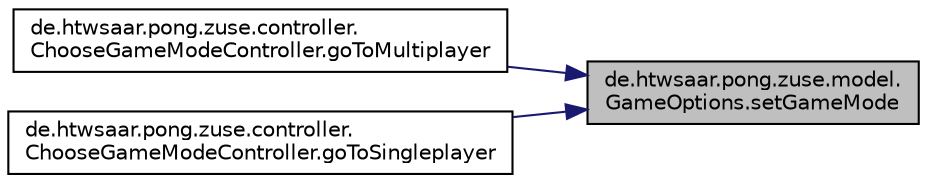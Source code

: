 digraph "de.htwsaar.pong.zuse.model.GameOptions.setGameMode"
{
 // LATEX_PDF_SIZE
  edge [fontname="Helvetica",fontsize="10",labelfontname="Helvetica",labelfontsize="10"];
  node [fontname="Helvetica",fontsize="10",shape=record];
  rankdir="RL";
  Node1 [label="de.htwsaar.pong.zuse.model.\lGameOptions.setGameMode",height=0.2,width=0.4,color="black", fillcolor="grey75", style="filled", fontcolor="black",tooltip="Setter für Attribut gameMode."];
  Node1 -> Node2 [dir="back",color="midnightblue",fontsize="10",style="solid"];
  Node2 [label="de.htwsaar.pong.zuse.controller.\lChooseGameModeController.goToMultiplayer",height=0.2,width=0.4,color="black", fillcolor="white", style="filled",URL="$classde_1_1htwsaar_1_1pong_1_1zuse_1_1controller_1_1_choose_game_mode_controller.html#a25cd2598a3d4bdd545f60331d78c8810",tooltip="Methode goToMultiplayer."];
  Node1 -> Node3 [dir="back",color="midnightblue",fontsize="10",style="solid"];
  Node3 [label="de.htwsaar.pong.zuse.controller.\lChooseGameModeController.goToSingleplayer",height=0.2,width=0.4,color="black", fillcolor="white", style="filled",URL="$classde_1_1htwsaar_1_1pong_1_1zuse_1_1controller_1_1_choose_game_mode_controller.html#a524d102dd8ed6a2566533088f55c23d9",tooltip="Methode goToSingleplayer."];
}
